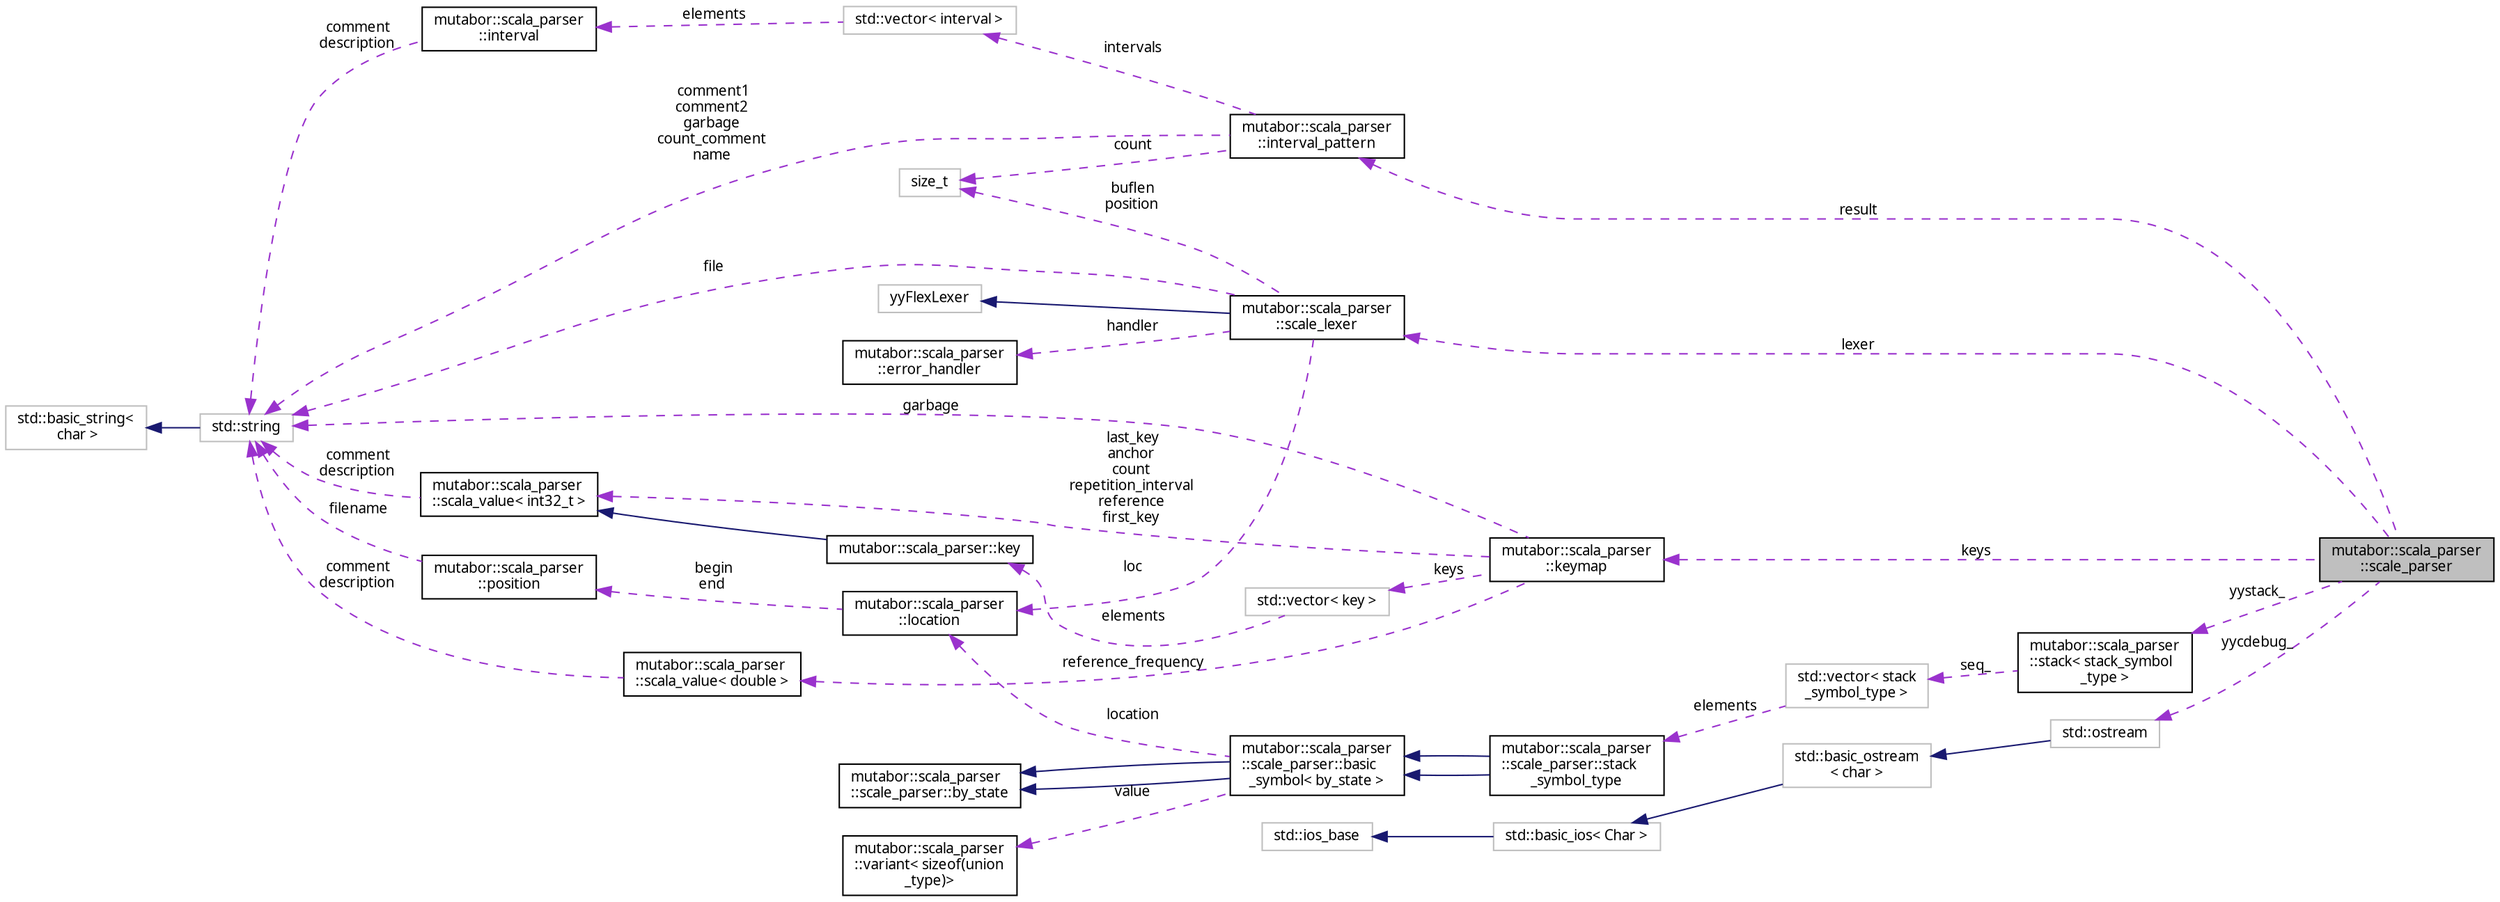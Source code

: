 digraph "mutabor::scala_parser::scale_parser"
{
  edge [fontname="Sans",fontsize="10",labelfontname="Sans",labelfontsize="10"];
  node [fontname="Sans",fontsize="10",shape=record];
  rankdir="LR";
  Node1 [label="mutabor::scala_parser\l::scale_parser",height=0.2,width=0.4,color="black", fillcolor="grey75", style="filled", fontcolor="black"];
  Node2 -> Node1 [dir="back",color="darkorchid3",fontsize="10",style="dashed",label=" result" ,fontname="Sans"];
  Node2 [label="mutabor::scala_parser\l::interval_pattern",height=0.2,width=0.4,color="black", fillcolor="white", style="filled",URL="$d1/d7e/structmutabor_1_1scala__parser_1_1interval__pattern.html"];
  Node3 -> Node2 [dir="back",color="darkorchid3",fontsize="10",style="dashed",label=" intervals" ,fontname="Sans"];
  Node3 [label="std::vector\< interval \>",height=0.2,width=0.4,color="grey75", fillcolor="white", style="filled"];
  Node4 -> Node3 [dir="back",color="darkorchid3",fontsize="10",style="dashed",label=" elements" ,fontname="Sans"];
  Node4 [label="mutabor::scala_parser\l::interval",height=0.2,width=0.4,color="black", fillcolor="white", style="filled",URL="$d7/ddf/structmutabor_1_1scala__parser_1_1interval.html"];
  Node5 -> Node4 [dir="back",color="darkorchid3",fontsize="10",style="dashed",label=" comment\ndescription" ,fontname="Sans"];
  Node5 [label="std::string",height=0.2,width=0.4,color="grey75", fillcolor="white", style="filled",tooltip="STL class. "];
  Node6 -> Node5 [dir="back",color="midnightblue",fontsize="10",style="solid",fontname="Sans"];
  Node6 [label="std::basic_string\<\l char \>",height=0.2,width=0.4,color="grey75", fillcolor="white", style="filled",tooltip="STL class. "];
  Node5 -> Node2 [dir="back",color="darkorchid3",fontsize="10",style="dashed",label=" comment1\ncomment2\ngarbage\ncount_comment\nname" ,fontname="Sans"];
  Node7 -> Node2 [dir="back",color="darkorchid3",fontsize="10",style="dashed",label=" count" ,fontname="Sans"];
  Node7 [label="size_t",height=0.2,width=0.4,color="grey75", fillcolor="white", style="filled"];
  Node8 -> Node1 [dir="back",color="darkorchid3",fontsize="10",style="dashed",label=" lexer" ,fontname="Sans"];
  Node8 [label="mutabor::scala_parser\l::scale_lexer",height=0.2,width=0.4,color="black", fillcolor="white", style="filled",URL="$dd/dbf/classmutabor_1_1scala__parser_1_1scale__lexer.html"];
  Node9 -> Node8 [dir="back",color="midnightblue",fontsize="10",style="solid",fontname="Sans"];
  Node9 [label="yyFlexLexer",height=0.2,width=0.4,color="grey75", fillcolor="white", style="filled"];
  Node10 -> Node8 [dir="back",color="darkorchid3",fontsize="10",style="dashed",label=" handler" ,fontname="Sans"];
  Node10 [label="mutabor::scala_parser\l::error_handler",height=0.2,width=0.4,color="black", fillcolor="white", style="filled",URL="$de/d91/structmutabor_1_1scala__parser_1_1error__handler.html"];
  Node5 -> Node8 [dir="back",color="darkorchid3",fontsize="10",style="dashed",label=" file" ,fontname="Sans"];
  Node7 -> Node8 [dir="back",color="darkorchid3",fontsize="10",style="dashed",label=" buflen\nposition" ,fontname="Sans"];
  Node11 -> Node8 [dir="back",color="darkorchid3",fontsize="10",style="dashed",label=" loc" ,fontname="Sans"];
  Node11 [label="mutabor::scala_parser\l::location",height=0.2,width=0.4,color="black", fillcolor="white", style="filled",URL="$d5/dca/classmutabor_1_1scala__parser_1_1location.html",tooltip="Abstract a location. "];
  Node12 -> Node11 [dir="back",color="darkorchid3",fontsize="10",style="dashed",label=" begin\nend" ,fontname="Sans"];
  Node12 [label="mutabor::scala_parser\l::position",height=0.2,width=0.4,color="black", fillcolor="white", style="filled",URL="$d2/d5f/classmutabor_1_1scala__parser_1_1position.html",tooltip="Abstract a position. "];
  Node5 -> Node12 [dir="back",color="darkorchid3",fontsize="10",style="dashed",label=" filename" ,fontname="Sans"];
  Node13 -> Node1 [dir="back",color="darkorchid3",fontsize="10",style="dashed",label=" keys" ,fontname="Sans"];
  Node13 [label="mutabor::scala_parser\l::keymap",height=0.2,width=0.4,color="black", fillcolor="white", style="filled",URL="$db/d13/structmutabor_1_1scala__parser_1_1keymap.html"];
  Node14 -> Node13 [dir="back",color="darkorchid3",fontsize="10",style="dashed",label=" last_key\nanchor\ncount\nrepetition_interval\nreference\nfirst_key" ,fontname="Sans"];
  Node14 [label="mutabor::scala_parser\l::scala_value\< int32_t \>",height=0.2,width=0.4,color="black", fillcolor="white", style="filled",URL="$df/d9e/structmutabor_1_1scala__parser_1_1scala__value.html"];
  Node5 -> Node14 [dir="back",color="darkorchid3",fontsize="10",style="dashed",label=" comment\ndescription" ,fontname="Sans"];
  Node15 -> Node13 [dir="back",color="darkorchid3",fontsize="10",style="dashed",label=" keys" ,fontname="Sans"];
  Node15 [label="std::vector\< key \>",height=0.2,width=0.4,color="grey75", fillcolor="white", style="filled"];
  Node16 -> Node15 [dir="back",color="darkorchid3",fontsize="10",style="dashed",label=" elements" ,fontname="Sans"];
  Node16 [label="mutabor::scala_parser::key",height=0.2,width=0.4,color="black", fillcolor="white", style="filled",URL="$d9/d3c/structmutabor_1_1scala__parser_1_1key.html"];
  Node14 -> Node16 [dir="back",color="midnightblue",fontsize="10",style="solid",fontname="Sans"];
  Node17 -> Node13 [dir="back",color="darkorchid3",fontsize="10",style="dashed",label=" reference_frequency" ,fontname="Sans"];
  Node17 [label="mutabor::scala_parser\l::scala_value\< double \>",height=0.2,width=0.4,color="black", fillcolor="white", style="filled",URL="$df/d9e/structmutabor_1_1scala__parser_1_1scala__value.html"];
  Node5 -> Node17 [dir="back",color="darkorchid3",fontsize="10",style="dashed",label=" comment\ndescription" ,fontname="Sans"];
  Node5 -> Node13 [dir="back",color="darkorchid3",fontsize="10",style="dashed",label=" garbage" ,fontname="Sans"];
  Node18 -> Node1 [dir="back",color="darkorchid3",fontsize="10",style="dashed",label=" yystack_" ,fontname="Sans"];
  Node18 [label="mutabor::scala_parser\l::stack\< stack_symbol\l_type \>",height=0.2,width=0.4,color="black", fillcolor="white", style="filled",URL="$d1/d88/classmutabor_1_1scala__parser_1_1stack.html"];
  Node19 -> Node18 [dir="back",color="darkorchid3",fontsize="10",style="dashed",label=" seq_" ,fontname="Sans"];
  Node19 [label="std::vector\< stack\l_symbol_type \>",height=0.2,width=0.4,color="grey75", fillcolor="white", style="filled"];
  Node20 -> Node19 [dir="back",color="darkorchid3",fontsize="10",style="dashed",label=" elements" ,fontname="Sans"];
  Node20 [label="mutabor::scala_parser\l::scale_parser::stack\l_symbol_type",height=0.2,width=0.4,color="black", fillcolor="white", style="filled",URL="$dc/dff/structmutabor_1_1scala__parser_1_1scale__parser_1_1stack__symbol__type.html",tooltip="\"Internal\" symbol: element of the stack. "];
  Node21 -> Node20 [dir="back",color="midnightblue",fontsize="10",style="solid",fontname="Sans"];
  Node21 [label="mutabor::scala_parser\l::scale_parser::basic\l_symbol\< by_state \>",height=0.2,width=0.4,color="black", fillcolor="white", style="filled",URL="$d6/d67/structmutabor_1_1scala__parser_1_1scale__parser_1_1basic__symbol.html"];
  Node22 -> Node21 [dir="back",color="midnightblue",fontsize="10",style="solid",fontname="Sans"];
  Node22 [label="mutabor::scala_parser\l::scale_parser::by_state",height=0.2,width=0.4,color="black", fillcolor="white", style="filled",URL="$d5/d7d/structmutabor_1_1scala__parser_1_1scale__parser_1_1by__state.html",tooltip="Type access provider for state based symbols. "];
  Node22 -> Node21 [dir="back",color="midnightblue",fontsize="10",style="solid",fontname="Sans"];
  Node23 -> Node21 [dir="back",color="darkorchid3",fontsize="10",style="dashed",label=" value" ,fontname="Sans"];
  Node23 [label="mutabor::scala_parser\l::variant\< sizeof(union\l_type)\>",height=0.2,width=0.4,color="black", fillcolor="white", style="filled",URL="$d6/d57/structmutabor_1_1scala__parser_1_1variant.html"];
  Node11 -> Node21 [dir="back",color="darkorchid3",fontsize="10",style="dashed",label=" location" ,fontname="Sans"];
  Node21 -> Node20 [dir="back",color="midnightblue",fontsize="10",style="solid",fontname="Sans"];
  Node24 -> Node1 [dir="back",color="darkorchid3",fontsize="10",style="dashed",label=" yycdebug_" ,fontname="Sans"];
  Node24 [label="std::ostream",height=0.2,width=0.4,color="grey75", fillcolor="white", style="filled",tooltip="STL class. "];
  Node25 -> Node24 [dir="back",color="midnightblue",fontsize="10",style="solid",fontname="Sans"];
  Node25 [label="std::basic_ostream\l\< char \>",height=0.2,width=0.4,color="grey75", fillcolor="white", style="filled",tooltip="STL class. "];
  Node26 -> Node25 [dir="back",color="midnightblue",fontsize="10",style="solid",fontname="Sans"];
  Node26 [label="std::basic_ios\< Char \>",height=0.2,width=0.4,color="grey75", fillcolor="white", style="filled",tooltip="STL class. "];
  Node27 -> Node26 [dir="back",color="midnightblue",fontsize="10",style="solid",fontname="Sans"];
  Node27 [label="std::ios_base",height=0.2,width=0.4,color="grey75", fillcolor="white", style="filled",tooltip="STL class. "];
}
